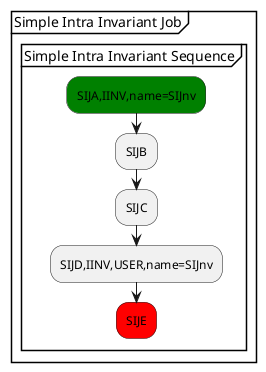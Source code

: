 
@startuml 
partition "Simple Intra Invariant Job" {
  group "Simple Intra Invariant Sequence"
      #green:SIJA,IINV,name=SIJnv;
      :SIJB;
      :SIJC;
      :SIJD,IINV,USER,name=SIJnv;
      #red:SIJE;
  end group
}
@enduml
